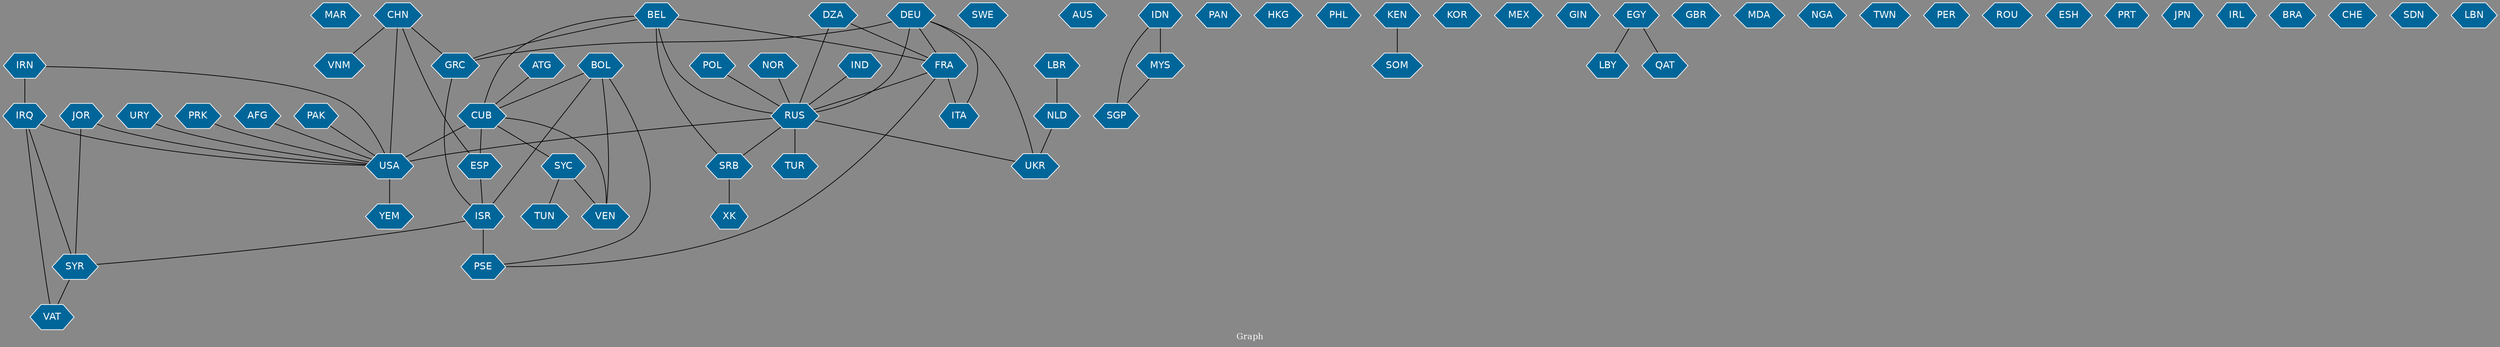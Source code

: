 // Countries together in item graph
graph {
	graph [bgcolor="#888888" fontcolor=white fontsize=12 label="Graph" outputorder=edgesfirst overlap=prism]
	node [color=white fillcolor="#006699" fontcolor=white fontname=Helvetica shape=hexagon style=filled]
	edge [arrowhead=open color=black fontcolor=white fontname=Courier fontsize=12]
		MAR [label=MAR]
		IRN [label=IRN]
		PSE [label=PSE]
		BEL [label=BEL]
		SWE [label=SWE]
		CUB [label=CUB]
		USA [label=USA]
		ISR [label=ISR]
		ESP [label=ESP]
		AUS [label=AUS]
		ITA [label=ITA]
		PRK [label=PRK]
		IDN [label=IDN]
		SGP [label=SGP]
		MYS [label=MYS]
		GRC [label=GRC]
		CHN [label=CHN]
		TUR [label=TUR]
		FRA [label=FRA]
		AFG [label=AFG]
		PAN [label=PAN]
		RUS [label=RUS]
		PAK [label=PAK]
		UKR [label=UKR]
		HKG [label=HKG]
		SYR [label=SYR]
		DEU [label=DEU]
		PHL [label=PHL]
		IND [label=IND]
		VEN [label=VEN]
		POL [label=POL]
		SRB [label=SRB]
		XK [label=XK]
		KEN [label=KEN]
		SOM [label=SOM]
		JOR [label=JOR]
		KOR [label=KOR]
		ATG [label=ATG]
		MEX [label=MEX]
		TUN [label=TUN]
		GIN [label=GIN]
		IRQ [label=IRQ]
		LBY [label=LBY]
		YEM [label=YEM]
		GBR [label=GBR]
		NLD [label=NLD]
		LBR [label=LBR]
		URY [label=URY]
		NOR [label=NOR]
		BOL [label=BOL]
		SYC [label=SYC]
		MDA [label=MDA]
		NGA [label=NGA]
		TWN [label=TWN]
		VNM [label=VNM]
		VAT [label=VAT]
		PER [label=PER]
		ROU [label=ROU]
		ESH [label=ESH]
		DZA [label=DZA]
		PRT [label=PRT]
		JPN [label=JPN]
		IRL [label=IRL]
		QAT [label=QAT]
		EGY [label=EGY]
		BRA [label=BRA]
		CHE [label=CHE]
		SDN [label=SDN]
		LBN [label=LBN]
			SYC -- TUN [weight=1]
			DEU -- FRA [weight=1]
			IDN -- MYS [weight=3]
			ISR -- PSE [weight=8]
			DEU -- UKR [weight=1]
			DEU -- RUS [weight=2]
			SYR -- VAT [weight=1]
			BEL -- SRB [weight=1]
			PAK -- USA [weight=2]
			CHN -- USA [weight=1]
			CUB -- USA [weight=15]
			IRN -- IRQ [weight=2]
			ISR -- SYR [weight=1]
			URY -- USA [weight=1]
			NOR -- RUS [weight=1]
			IRQ -- USA [weight=1]
			ESP -- ISR [weight=1]
			RUS -- TUR [weight=1]
			BOL -- VEN [weight=1]
			DEU -- ITA [weight=1]
			IND -- RUS [weight=2]
			BOL -- ISR [weight=1]
			NLD -- UKR [weight=2]
			AFG -- USA [weight=2]
			CHN -- VNM [weight=1]
			FRA -- PSE [weight=1]
			ATG -- CUB [weight=1]
			BOL -- CUB [weight=1]
			SYC -- VEN [weight=2]
			RUS -- USA [weight=2]
			EGY -- QAT [weight=1]
			BEL -- CUB [weight=1]
			LBR -- NLD [weight=1]
			GRC -- ISR [weight=1]
			BEL -- RUS [weight=2]
			BEL -- FRA [weight=2]
			CUB -- SYC [weight=2]
			FRA -- RUS [weight=1]
			IRN -- USA [weight=1]
			FRA -- ITA [weight=1]
			BOL -- PSE [weight=1]
			DEU -- GRC [weight=1]
			JOR -- SYR [weight=1]
			DZA -- FRA [weight=1]
			SRB -- XK [weight=1]
			USA -- YEM [weight=3]
			JOR -- USA [weight=1]
			KEN -- SOM [weight=1]
			POL -- RUS [weight=1]
			RUS -- UKR [weight=1]
			IDN -- SGP [weight=2]
			EGY -- LBY [weight=1]
			CHN -- ESP [weight=1]
			RUS -- SRB [weight=1]
			PRK -- USA [weight=8]
			DZA -- RUS [weight=1]
			BEL -- GRC [weight=2]
			IRQ -- VAT [weight=1]
			MYS -- SGP [weight=1]
			CHN -- GRC [weight=1]
			CUB -- ESP [weight=4]
			CUB -- VEN [weight=3]
			IRQ -- SYR [weight=1]
}